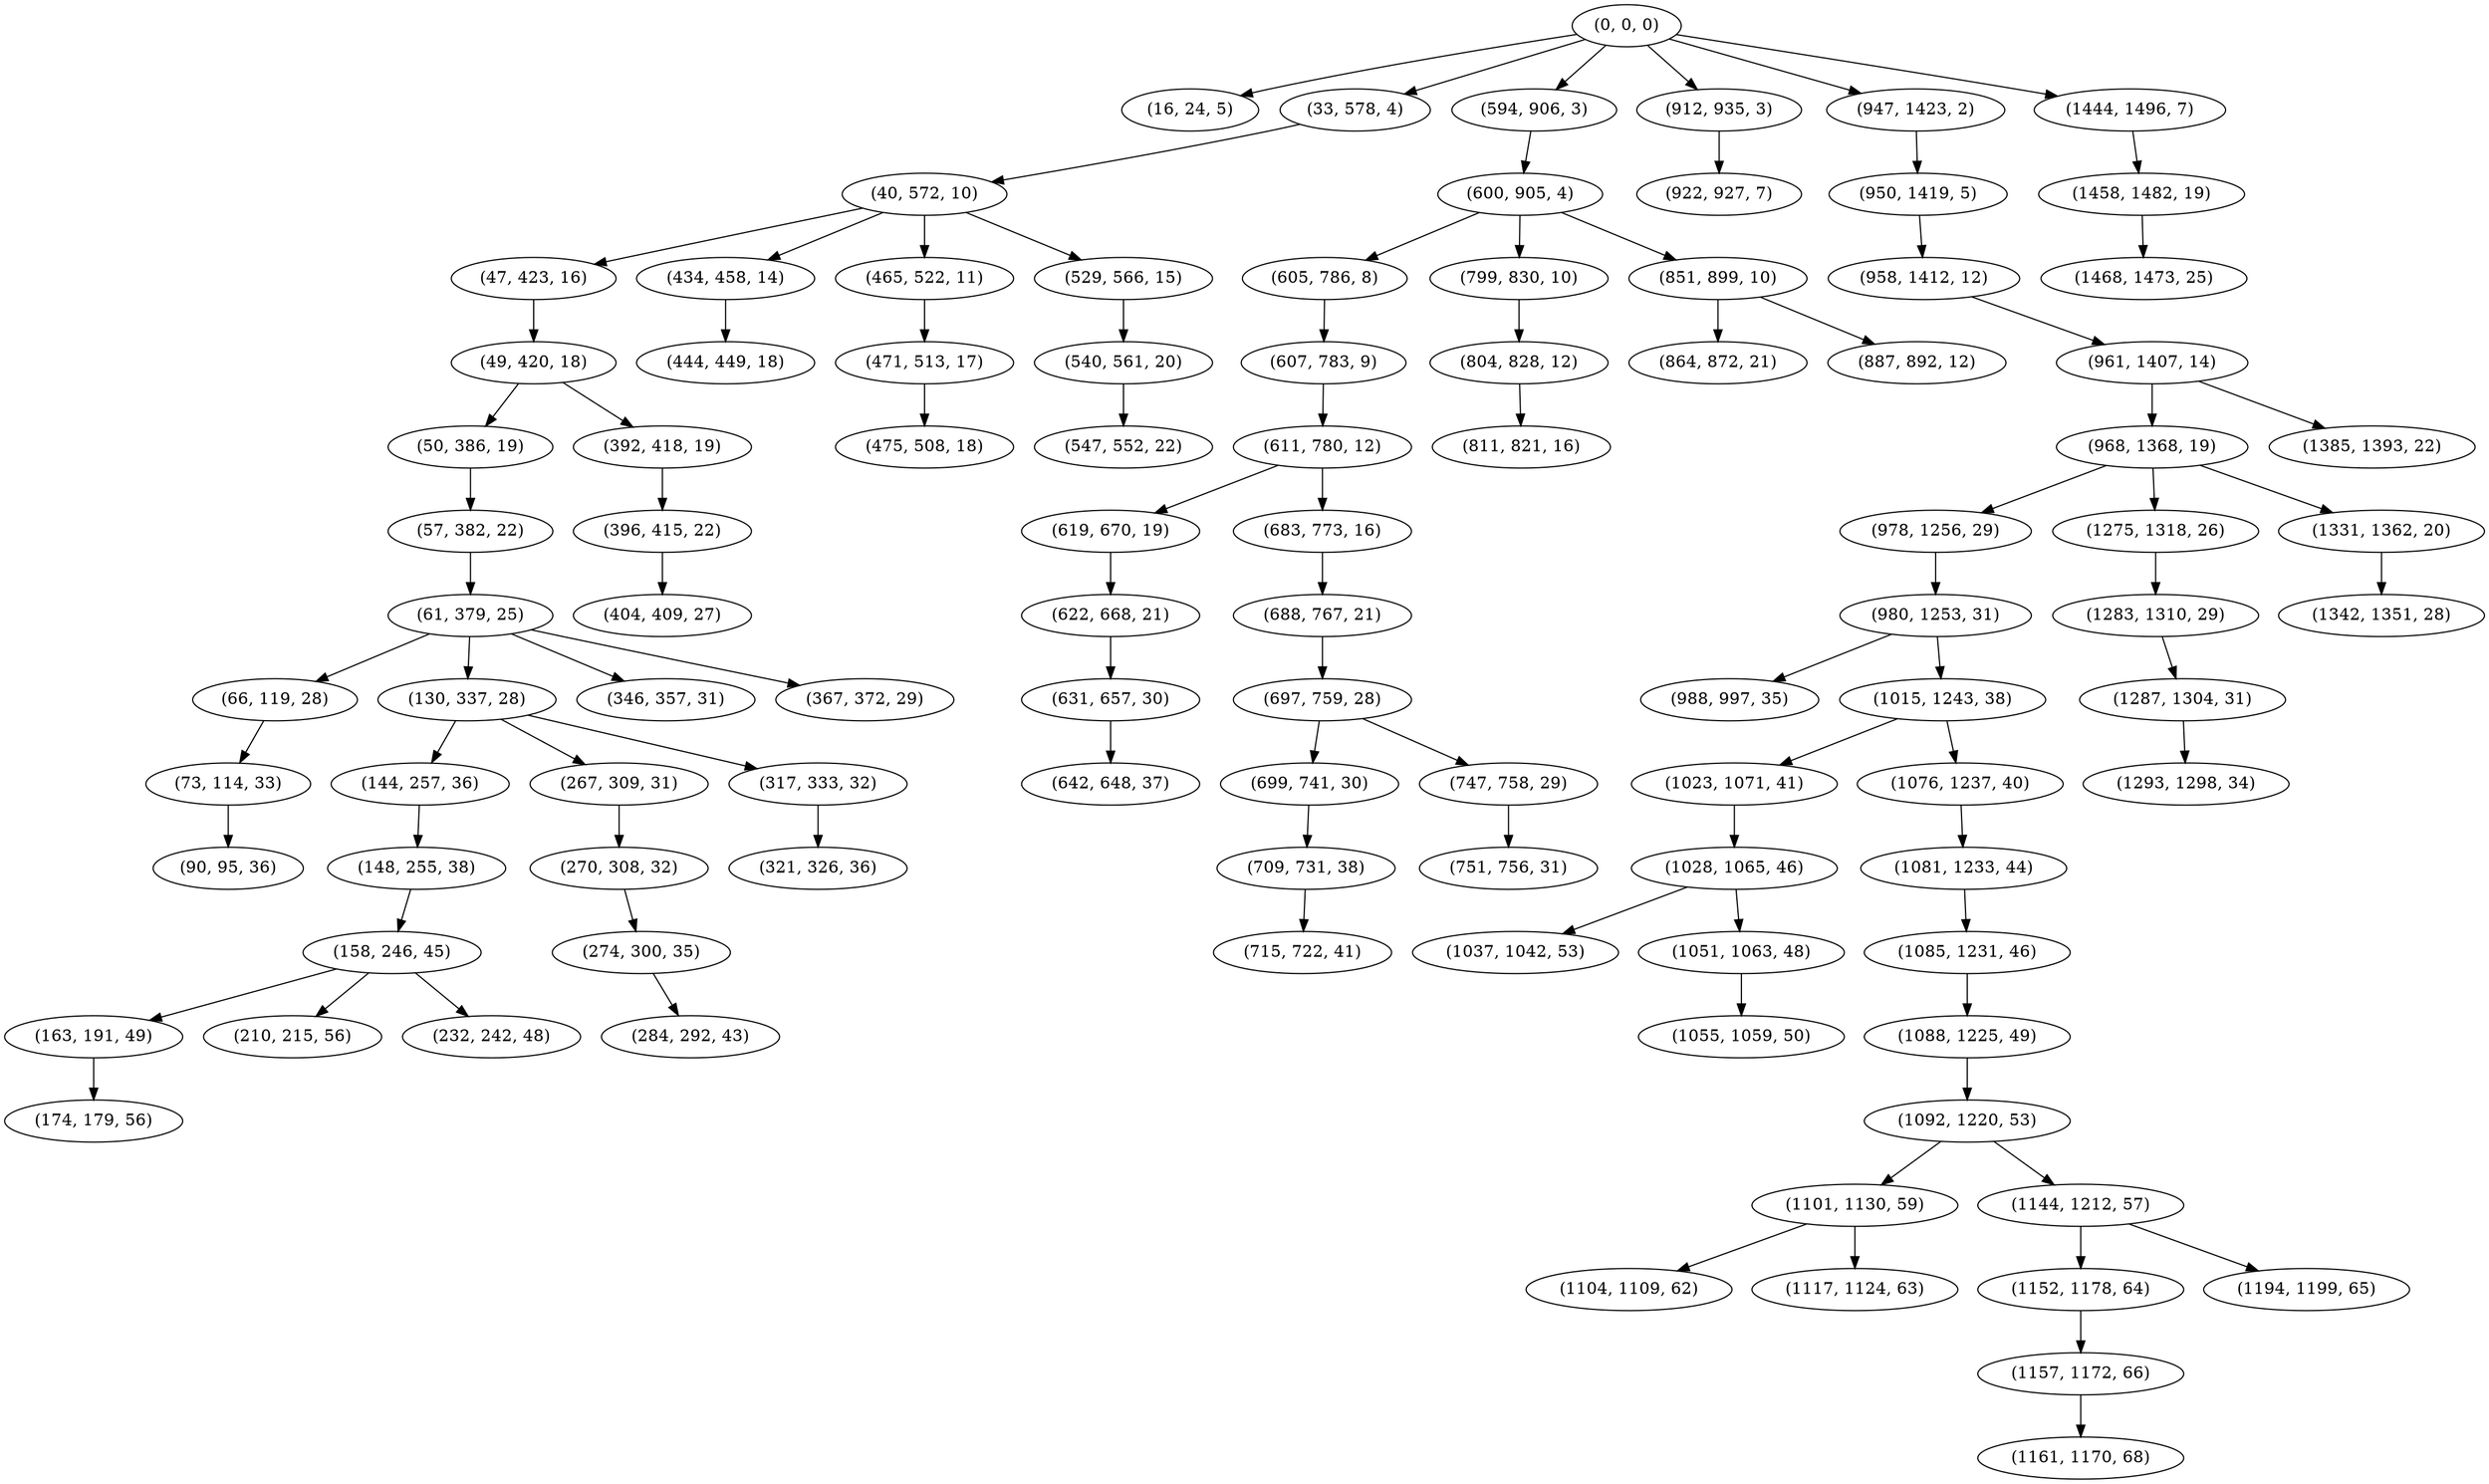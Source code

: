 digraph tree {
    "(0, 0, 0)";
    "(16, 24, 5)";
    "(33, 578, 4)";
    "(40, 572, 10)";
    "(47, 423, 16)";
    "(49, 420, 18)";
    "(50, 386, 19)";
    "(57, 382, 22)";
    "(61, 379, 25)";
    "(66, 119, 28)";
    "(73, 114, 33)";
    "(90, 95, 36)";
    "(130, 337, 28)";
    "(144, 257, 36)";
    "(148, 255, 38)";
    "(158, 246, 45)";
    "(163, 191, 49)";
    "(174, 179, 56)";
    "(210, 215, 56)";
    "(232, 242, 48)";
    "(267, 309, 31)";
    "(270, 308, 32)";
    "(274, 300, 35)";
    "(284, 292, 43)";
    "(317, 333, 32)";
    "(321, 326, 36)";
    "(346, 357, 31)";
    "(367, 372, 29)";
    "(392, 418, 19)";
    "(396, 415, 22)";
    "(404, 409, 27)";
    "(434, 458, 14)";
    "(444, 449, 18)";
    "(465, 522, 11)";
    "(471, 513, 17)";
    "(475, 508, 18)";
    "(529, 566, 15)";
    "(540, 561, 20)";
    "(547, 552, 22)";
    "(594, 906, 3)";
    "(600, 905, 4)";
    "(605, 786, 8)";
    "(607, 783, 9)";
    "(611, 780, 12)";
    "(619, 670, 19)";
    "(622, 668, 21)";
    "(631, 657, 30)";
    "(642, 648, 37)";
    "(683, 773, 16)";
    "(688, 767, 21)";
    "(697, 759, 28)";
    "(699, 741, 30)";
    "(709, 731, 38)";
    "(715, 722, 41)";
    "(747, 758, 29)";
    "(751, 756, 31)";
    "(799, 830, 10)";
    "(804, 828, 12)";
    "(811, 821, 16)";
    "(851, 899, 10)";
    "(864, 872, 21)";
    "(887, 892, 12)";
    "(912, 935, 3)";
    "(922, 927, 7)";
    "(947, 1423, 2)";
    "(950, 1419, 5)";
    "(958, 1412, 12)";
    "(961, 1407, 14)";
    "(968, 1368, 19)";
    "(978, 1256, 29)";
    "(980, 1253, 31)";
    "(988, 997, 35)";
    "(1015, 1243, 38)";
    "(1023, 1071, 41)";
    "(1028, 1065, 46)";
    "(1037, 1042, 53)";
    "(1051, 1063, 48)";
    "(1055, 1059, 50)";
    "(1076, 1237, 40)";
    "(1081, 1233, 44)";
    "(1085, 1231, 46)";
    "(1088, 1225, 49)";
    "(1092, 1220, 53)";
    "(1101, 1130, 59)";
    "(1104, 1109, 62)";
    "(1117, 1124, 63)";
    "(1144, 1212, 57)";
    "(1152, 1178, 64)";
    "(1157, 1172, 66)";
    "(1161, 1170, 68)";
    "(1194, 1199, 65)";
    "(1275, 1318, 26)";
    "(1283, 1310, 29)";
    "(1287, 1304, 31)";
    "(1293, 1298, 34)";
    "(1331, 1362, 20)";
    "(1342, 1351, 28)";
    "(1385, 1393, 22)";
    "(1444, 1496, 7)";
    "(1458, 1482, 19)";
    "(1468, 1473, 25)";
    "(0, 0, 0)" -> "(16, 24, 5)";
    "(0, 0, 0)" -> "(33, 578, 4)";
    "(0, 0, 0)" -> "(594, 906, 3)";
    "(0, 0, 0)" -> "(912, 935, 3)";
    "(0, 0, 0)" -> "(947, 1423, 2)";
    "(0, 0, 0)" -> "(1444, 1496, 7)";
    "(33, 578, 4)" -> "(40, 572, 10)";
    "(40, 572, 10)" -> "(47, 423, 16)";
    "(40, 572, 10)" -> "(434, 458, 14)";
    "(40, 572, 10)" -> "(465, 522, 11)";
    "(40, 572, 10)" -> "(529, 566, 15)";
    "(47, 423, 16)" -> "(49, 420, 18)";
    "(49, 420, 18)" -> "(50, 386, 19)";
    "(49, 420, 18)" -> "(392, 418, 19)";
    "(50, 386, 19)" -> "(57, 382, 22)";
    "(57, 382, 22)" -> "(61, 379, 25)";
    "(61, 379, 25)" -> "(66, 119, 28)";
    "(61, 379, 25)" -> "(130, 337, 28)";
    "(61, 379, 25)" -> "(346, 357, 31)";
    "(61, 379, 25)" -> "(367, 372, 29)";
    "(66, 119, 28)" -> "(73, 114, 33)";
    "(73, 114, 33)" -> "(90, 95, 36)";
    "(130, 337, 28)" -> "(144, 257, 36)";
    "(130, 337, 28)" -> "(267, 309, 31)";
    "(130, 337, 28)" -> "(317, 333, 32)";
    "(144, 257, 36)" -> "(148, 255, 38)";
    "(148, 255, 38)" -> "(158, 246, 45)";
    "(158, 246, 45)" -> "(163, 191, 49)";
    "(158, 246, 45)" -> "(210, 215, 56)";
    "(158, 246, 45)" -> "(232, 242, 48)";
    "(163, 191, 49)" -> "(174, 179, 56)";
    "(267, 309, 31)" -> "(270, 308, 32)";
    "(270, 308, 32)" -> "(274, 300, 35)";
    "(274, 300, 35)" -> "(284, 292, 43)";
    "(317, 333, 32)" -> "(321, 326, 36)";
    "(392, 418, 19)" -> "(396, 415, 22)";
    "(396, 415, 22)" -> "(404, 409, 27)";
    "(434, 458, 14)" -> "(444, 449, 18)";
    "(465, 522, 11)" -> "(471, 513, 17)";
    "(471, 513, 17)" -> "(475, 508, 18)";
    "(529, 566, 15)" -> "(540, 561, 20)";
    "(540, 561, 20)" -> "(547, 552, 22)";
    "(594, 906, 3)" -> "(600, 905, 4)";
    "(600, 905, 4)" -> "(605, 786, 8)";
    "(600, 905, 4)" -> "(799, 830, 10)";
    "(600, 905, 4)" -> "(851, 899, 10)";
    "(605, 786, 8)" -> "(607, 783, 9)";
    "(607, 783, 9)" -> "(611, 780, 12)";
    "(611, 780, 12)" -> "(619, 670, 19)";
    "(611, 780, 12)" -> "(683, 773, 16)";
    "(619, 670, 19)" -> "(622, 668, 21)";
    "(622, 668, 21)" -> "(631, 657, 30)";
    "(631, 657, 30)" -> "(642, 648, 37)";
    "(683, 773, 16)" -> "(688, 767, 21)";
    "(688, 767, 21)" -> "(697, 759, 28)";
    "(697, 759, 28)" -> "(699, 741, 30)";
    "(697, 759, 28)" -> "(747, 758, 29)";
    "(699, 741, 30)" -> "(709, 731, 38)";
    "(709, 731, 38)" -> "(715, 722, 41)";
    "(747, 758, 29)" -> "(751, 756, 31)";
    "(799, 830, 10)" -> "(804, 828, 12)";
    "(804, 828, 12)" -> "(811, 821, 16)";
    "(851, 899, 10)" -> "(864, 872, 21)";
    "(851, 899, 10)" -> "(887, 892, 12)";
    "(912, 935, 3)" -> "(922, 927, 7)";
    "(947, 1423, 2)" -> "(950, 1419, 5)";
    "(950, 1419, 5)" -> "(958, 1412, 12)";
    "(958, 1412, 12)" -> "(961, 1407, 14)";
    "(961, 1407, 14)" -> "(968, 1368, 19)";
    "(961, 1407, 14)" -> "(1385, 1393, 22)";
    "(968, 1368, 19)" -> "(978, 1256, 29)";
    "(968, 1368, 19)" -> "(1275, 1318, 26)";
    "(968, 1368, 19)" -> "(1331, 1362, 20)";
    "(978, 1256, 29)" -> "(980, 1253, 31)";
    "(980, 1253, 31)" -> "(988, 997, 35)";
    "(980, 1253, 31)" -> "(1015, 1243, 38)";
    "(1015, 1243, 38)" -> "(1023, 1071, 41)";
    "(1015, 1243, 38)" -> "(1076, 1237, 40)";
    "(1023, 1071, 41)" -> "(1028, 1065, 46)";
    "(1028, 1065, 46)" -> "(1037, 1042, 53)";
    "(1028, 1065, 46)" -> "(1051, 1063, 48)";
    "(1051, 1063, 48)" -> "(1055, 1059, 50)";
    "(1076, 1237, 40)" -> "(1081, 1233, 44)";
    "(1081, 1233, 44)" -> "(1085, 1231, 46)";
    "(1085, 1231, 46)" -> "(1088, 1225, 49)";
    "(1088, 1225, 49)" -> "(1092, 1220, 53)";
    "(1092, 1220, 53)" -> "(1101, 1130, 59)";
    "(1092, 1220, 53)" -> "(1144, 1212, 57)";
    "(1101, 1130, 59)" -> "(1104, 1109, 62)";
    "(1101, 1130, 59)" -> "(1117, 1124, 63)";
    "(1144, 1212, 57)" -> "(1152, 1178, 64)";
    "(1144, 1212, 57)" -> "(1194, 1199, 65)";
    "(1152, 1178, 64)" -> "(1157, 1172, 66)";
    "(1157, 1172, 66)" -> "(1161, 1170, 68)";
    "(1275, 1318, 26)" -> "(1283, 1310, 29)";
    "(1283, 1310, 29)" -> "(1287, 1304, 31)";
    "(1287, 1304, 31)" -> "(1293, 1298, 34)";
    "(1331, 1362, 20)" -> "(1342, 1351, 28)";
    "(1444, 1496, 7)" -> "(1458, 1482, 19)";
    "(1458, 1482, 19)" -> "(1468, 1473, 25)";
}

